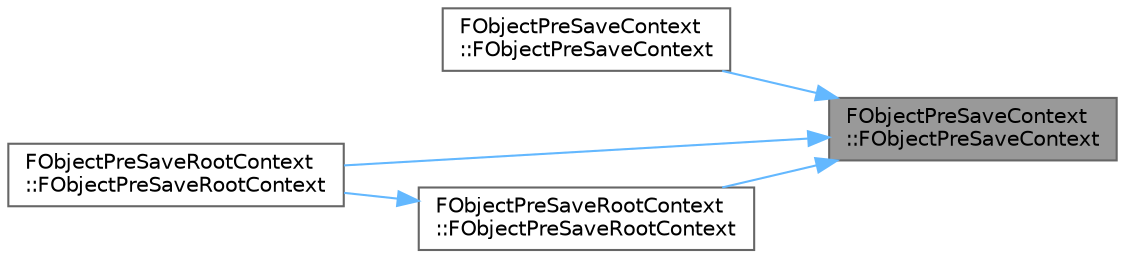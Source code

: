 digraph "FObjectPreSaveContext::FObjectPreSaveContext"
{
 // INTERACTIVE_SVG=YES
 // LATEX_PDF_SIZE
  bgcolor="transparent";
  edge [fontname=Helvetica,fontsize=10,labelfontname=Helvetica,labelfontsize=10];
  node [fontname=Helvetica,fontsize=10,shape=box,height=0.2,width=0.4];
  rankdir="RL";
  Node1 [id="Node000001",label="FObjectPreSaveContext\l::FObjectPreSaveContext",height=0.2,width=0.4,color="gray40", fillcolor="grey60", style="filled", fontcolor="black",tooltip=" "];
  Node1 -> Node2 [id="edge1_Node000001_Node000002",dir="back",color="steelblue1",style="solid",tooltip=" "];
  Node2 [id="Node000002",label="FObjectPreSaveContext\l::FObjectPreSaveContext",height=0.2,width=0.4,color="grey40", fillcolor="white", style="filled",URL="$d3/d0c/classFObjectPreSaveContext.html#a01ee539742ca031aac9a1ca96820e2f0",tooltip=" "];
  Node1 -> Node3 [id="edge2_Node000001_Node000003",dir="back",color="steelblue1",style="solid",tooltip=" "];
  Node3 [id="Node000003",label="FObjectPreSaveRootContext\l::FObjectPreSaveRootContext",height=0.2,width=0.4,color="grey40", fillcolor="white", style="filled",URL="$df/ddc/classFObjectPreSaveRootContext.html#ab580bd0a7884abd1fc41cefd8bfb5151",tooltip=" "];
  Node1 -> Node4 [id="edge3_Node000001_Node000004",dir="back",color="steelblue1",style="solid",tooltip=" "];
  Node4 [id="Node000004",label="FObjectPreSaveRootContext\l::FObjectPreSaveRootContext",height=0.2,width=0.4,color="grey40", fillcolor="white", style="filled",URL="$df/ddc/classFObjectPreSaveRootContext.html#af4becf241eb0fd0beb595a0d178260b5",tooltip=" "];
  Node4 -> Node3 [id="edge4_Node000004_Node000003",dir="back",color="steelblue1",style="solid",tooltip=" "];
}
